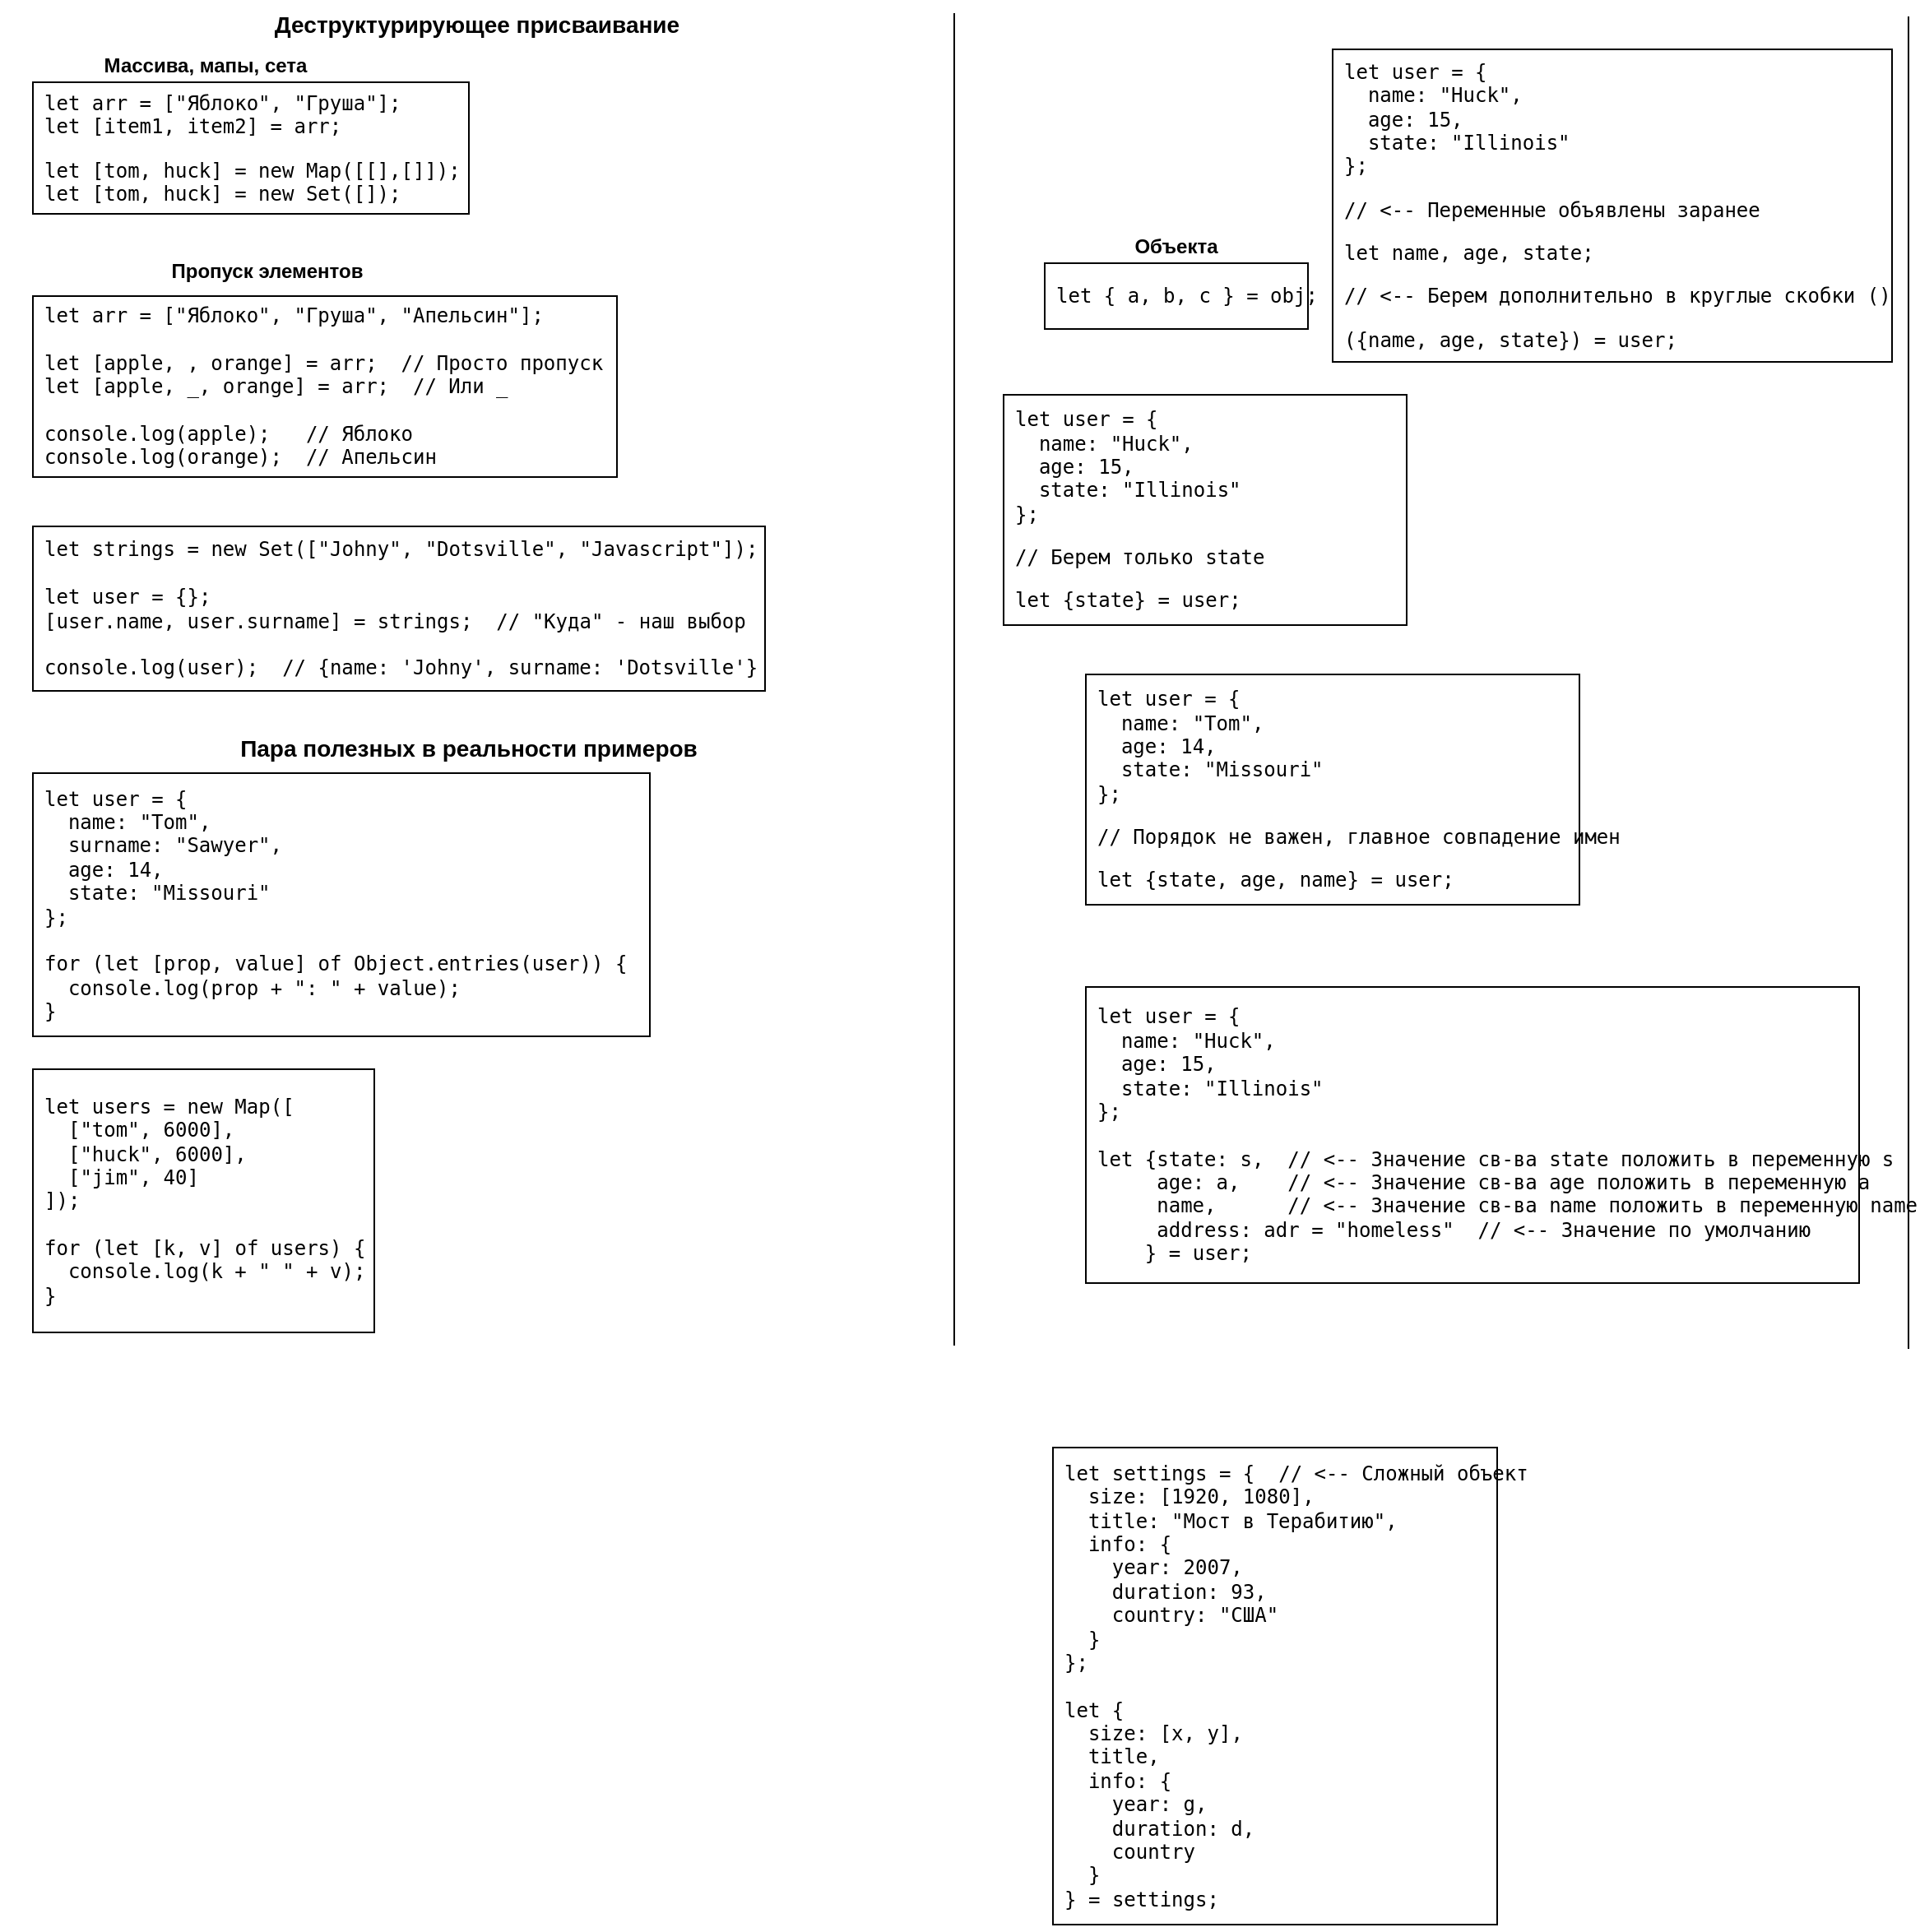 <mxfile version="25.0.2">
  <diagram name="Page-1" id="x5OVkBZsBAx5njldiej8">
    <mxGraphModel dx="1067" dy="831" grid="1" gridSize="10" guides="1" tooltips="1" connect="1" arrows="1" fold="1" page="1" pageScale="1" pageWidth="1169" pageHeight="827" math="0" shadow="0">
      <root>
        <mxCell id="0" />
        <mxCell id="1" parent="0" />
        <mxCell id="4vXi6jlmZL6QnZGHA_IZ-3" value="" style="endArrow=none;html=1;rounded=0;" parent="1" edge="1">
          <mxGeometry width="50" height="50" relative="1" as="geometry">
            <mxPoint x="580" y="818" as="sourcePoint" />
            <mxPoint x="580" y="8" as="targetPoint" />
          </mxGeometry>
        </mxCell>
        <mxCell id="4vXi6jlmZL6QnZGHA_IZ-6" value="&lt;pre&gt;let arr = [&quot;Яблоко&quot;, &quot;Груша&quot;];&lt;br&gt;let [item1, item2] = arr;&lt;br&gt;&lt;/pre&gt;&lt;pre&gt;let [tom, huck] = new Map([[],[]]);&lt;br/&gt;let [tom, huck] = new Set([]);&lt;br&gt;&lt;/pre&gt;" style="rounded=0;whiteSpace=wrap;html=1;align=left;spacingLeft=5;" parent="1" vertex="1">
          <mxGeometry x="20" y="50" width="265" height="80" as="geometry" />
        </mxCell>
        <mxCell id="4vXi6jlmZL6QnZGHA_IZ-8" value="Деструктурирующее присваивание" style="text;html=1;align=center;verticalAlign=middle;whiteSpace=wrap;rounded=0;fontStyle=1;fontSize=14;" parent="1" vertex="1">
          <mxGeometry x="5" width="570" height="30" as="geometry" />
        </mxCell>
        <mxCell id="4vXi6jlmZL6QnZGHA_IZ-9" value="Массива, мапы, сета" style="text;html=1;align=center;verticalAlign=middle;whiteSpace=wrap;rounded=0;fontStyle=1" parent="1" vertex="1">
          <mxGeometry x="20" y="30" width="210" height="20" as="geometry" />
        </mxCell>
        <mxCell id="4vXi6jlmZL6QnZGHA_IZ-13" value="&lt;pre&gt;let arr = [&quot;Яблоко&quot;, &quot;Груша&quot;, &quot;Апельсин&quot;];&lt;br/&gt;&lt;br/&gt;let [apple, , orange] = arr;  // Просто пропуск&lt;br/&gt;let [apple, _, orange] = arr;  // Или _&lt;br/&gt;&lt;br/&gt;console.log(apple);   // Яблоко&lt;br/&gt;console.log(orange);  // Апельсин&lt;br&gt;&lt;/pre&gt;" style="rounded=0;whiteSpace=wrap;html=1;align=left;spacingLeft=5;" parent="1" vertex="1">
          <mxGeometry x="20" y="180" width="355" height="110" as="geometry" />
        </mxCell>
        <mxCell id="4vXi6jlmZL6QnZGHA_IZ-14" value="Пропуск элементов" style="text;html=1;align=center;verticalAlign=middle;whiteSpace=wrap;rounded=0;fontStyle=1" parent="1" vertex="1">
          <mxGeometry x="20" y="150" width="285" height="30" as="geometry" />
        </mxCell>
        <mxCell id="4vXi6jlmZL6QnZGHA_IZ-15" value="&lt;pre&gt;&lt;span class=&quot;pl-k&quot;&gt;let&lt;/span&gt; &lt;span class=&quot;pl-s1&quot;&gt;strings&lt;/span&gt; &lt;span class=&quot;pl-c1&quot;&gt;=&lt;/span&gt; &lt;span class=&quot;pl-k&quot;&gt;new&lt;/span&gt; &lt;span class=&quot;pl-v&quot;&gt;Set&lt;/span&gt;&lt;span class=&quot;pl-kos&quot;&gt;(&lt;/span&gt;&lt;span class=&quot;pl-kos&quot;&gt;[&lt;/span&gt;&lt;span class=&quot;pl-s&quot;&gt;&quot;Johny&quot;&lt;/span&gt;&lt;span class=&quot;pl-kos&quot;&gt;,&lt;/span&gt; &lt;span class=&quot;pl-s&quot;&gt;&quot;Dotsville&quot;&lt;/span&gt;&lt;span class=&quot;pl-kos&quot;&gt;,&lt;/span&gt; &lt;span class=&quot;pl-s&quot;&gt;&quot;Javascript&quot;&lt;/span&gt;&lt;span class=&quot;pl-kos&quot;&gt;]&lt;/span&gt;&lt;span class=&quot;pl-kos&quot;&gt;)&lt;/span&gt;&lt;span class=&quot;pl-kos&quot;&gt;;&lt;/span&gt;&lt;br&gt;&lt;br&gt;&lt;span class=&quot;pl-k&quot;&gt;let&lt;/span&gt; &lt;span class=&quot;pl-s1&quot;&gt;user&lt;/span&gt; &lt;span class=&quot;pl-c1&quot;&gt;=&lt;/span&gt; &lt;span class=&quot;pl-kos&quot;&gt;{&lt;/span&gt;&lt;span class=&quot;pl-kos&quot;&gt;}&lt;/span&gt;&lt;span class=&quot;pl-kos&quot;&gt;;&lt;/span&gt;&lt;br&gt;&lt;span class=&quot;pl-kos&quot;&gt;[&lt;/span&gt;&lt;span class=&quot;pl-s1&quot;&gt;user&lt;/span&gt;&lt;span class=&quot;pl-kos&quot;&gt;.&lt;/span&gt;&lt;span class=&quot;pl-c1&quot;&gt;name&lt;/span&gt;&lt;span class=&quot;pl-kos&quot;&gt;,&lt;/span&gt; &lt;span class=&quot;pl-s1&quot;&gt;user&lt;/span&gt;&lt;span class=&quot;pl-kos&quot;&gt;.&lt;/span&gt;&lt;span class=&quot;pl-c1&quot;&gt;surname&lt;/span&gt;&lt;span class=&quot;pl-kos&quot;&gt;]&lt;/span&gt; &lt;span class=&quot;pl-c1&quot;&gt;=&lt;/span&gt; &lt;span class=&quot;pl-s1&quot;&gt;strings&lt;/span&gt;&lt;span class=&quot;pl-kos&quot;&gt;;  // &quot;Куда&quot; - наш выбор&lt;/span&gt;&lt;br&gt;&lt;br&gt;&lt;span class=&quot;pl-smi&quot;&gt;console&lt;/span&gt;&lt;span class=&quot;pl-kos&quot;&gt;.&lt;/span&gt;&lt;span class=&quot;pl-en&quot;&gt;log&lt;/span&gt;&lt;span class=&quot;pl-kos&quot;&gt;(&lt;/span&gt;&lt;span class=&quot;pl-s1&quot;&gt;user&lt;/span&gt;&lt;span class=&quot;pl-kos&quot;&gt;)&lt;/span&gt;&lt;span class=&quot;pl-kos&quot;&gt;;&lt;/span&gt;  &lt;span class=&quot;pl-c&quot;&gt;// {name: &#39;Johny&#39;, surname: &#39;Dotsville&#39;}&lt;/span&gt;&lt;/pre&gt;" style="rounded=0;whiteSpace=wrap;html=1;align=left;spacingLeft=5;" parent="1" vertex="1">
          <mxGeometry x="20" y="320" width="445" height="100" as="geometry" />
        </mxCell>
        <mxCell id="4vXi6jlmZL6QnZGHA_IZ-16" value="&lt;pre&gt;&lt;span class=&quot;pl-k&quot;&gt;let&lt;/span&gt; &lt;span class=&quot;pl-s1&quot;&gt;user&lt;/span&gt; &lt;span class=&quot;pl-c1&quot;&gt;=&lt;/span&gt; &lt;span class=&quot;pl-kos&quot;&gt;{&lt;/span&gt;&lt;br/&gt;  &lt;span class=&quot;pl-c1&quot;&gt;name&lt;/span&gt;: &lt;span class=&quot;pl-s&quot;&gt;&quot;Tom&quot;&lt;/span&gt;&lt;span class=&quot;pl-kos&quot;&gt;,&lt;/span&gt;&lt;br/&gt;  &lt;span class=&quot;pl-c1&quot;&gt;surname&lt;/span&gt;: &lt;span class=&quot;pl-s&quot;&gt;&quot;Sawyer&quot;&lt;/span&gt;&lt;span class=&quot;pl-kos&quot;&gt;,&lt;/span&gt;&lt;br/&gt;  &lt;span class=&quot;pl-c1&quot;&gt;age&lt;/span&gt;: &lt;span class=&quot;pl-c1&quot;&gt;14&lt;/span&gt;&lt;span class=&quot;pl-kos&quot;&gt;,&lt;/span&gt;&lt;br/&gt;  &lt;span class=&quot;pl-c1&quot;&gt;state&lt;/span&gt;: &lt;span class=&quot;pl-s&quot;&gt;&quot;Missouri&quot;&lt;/span&gt;&lt;br/&gt;&lt;span class=&quot;pl-kos&quot;&gt;}&lt;/span&gt;&lt;span class=&quot;pl-kos&quot;&gt;;&lt;/span&gt;&lt;br/&gt;&lt;br/&gt;&lt;span class=&quot;pl-k&quot;&gt;for&lt;/span&gt; &lt;span class=&quot;pl-kos&quot;&gt;(&lt;/span&gt;&lt;span class=&quot;pl-k&quot;&gt;let&lt;/span&gt; &lt;span class=&quot;pl-kos&quot;&gt;[&lt;/span&gt;&lt;span class=&quot;pl-s1&quot;&gt;prop&lt;/span&gt;&lt;span class=&quot;pl-kos&quot;&gt;,&lt;/span&gt; &lt;span class=&quot;pl-s1&quot;&gt;value&lt;/span&gt;&lt;span class=&quot;pl-kos&quot;&gt;]&lt;/span&gt; &lt;span class=&quot;pl-k&quot;&gt;of&lt;/span&gt; &lt;span class=&quot;pl-v&quot;&gt;Object&lt;/span&gt;&lt;span class=&quot;pl-kos&quot;&gt;.&lt;/span&gt;&lt;span class=&quot;pl-en&quot;&gt;entries&lt;/span&gt;&lt;span class=&quot;pl-kos&quot;&gt;(&lt;/span&gt;&lt;span class=&quot;pl-s1&quot;&gt;user&lt;/span&gt;&lt;span class=&quot;pl-kos&quot;&gt;)&lt;/span&gt;&lt;span class=&quot;pl-kos&quot;&gt;)&lt;/span&gt; &lt;span class=&quot;pl-kos&quot;&gt;{&lt;/span&gt;&lt;br/&gt;  &lt;span class=&quot;pl-smi&quot;&gt;console&lt;/span&gt;&lt;span class=&quot;pl-kos&quot;&gt;.&lt;/span&gt;&lt;span class=&quot;pl-en&quot;&gt;log&lt;/span&gt;&lt;span class=&quot;pl-kos&quot;&gt;(&lt;/span&gt;&lt;span class=&quot;pl-s1&quot;&gt;prop&lt;/span&gt; &lt;span class=&quot;pl-c1&quot;&gt;+&lt;/span&gt; &lt;span class=&quot;pl-s&quot;&gt;&quot;: &quot;&lt;/span&gt; &lt;span class=&quot;pl-c1&quot;&gt;+&lt;/span&gt; &lt;span class=&quot;pl-s1&quot;&gt;value&lt;/span&gt;&lt;span class=&quot;pl-kos&quot;&gt;)&lt;/span&gt;&lt;span class=&quot;pl-kos&quot;&gt;;&lt;/span&gt;&lt;br/&gt;&lt;span class=&quot;pl-kos&quot;&gt;}&lt;/span&gt;&lt;/pre&gt;" style="rounded=0;whiteSpace=wrap;html=1;align=left;spacingLeft=5;" parent="1" vertex="1">
          <mxGeometry x="20" y="470" width="375" height="160" as="geometry" />
        </mxCell>
        <mxCell id="4vXi6jlmZL6QnZGHA_IZ-17" value="&lt;pre&gt;&lt;span class=&quot;pl-k&quot;&gt;let&lt;/span&gt; &lt;span class=&quot;pl-s1&quot;&gt;users&lt;/span&gt; &lt;span class=&quot;pl-c1&quot;&gt;=&lt;/span&gt; &lt;span class=&quot;pl-k&quot;&gt;new&lt;/span&gt; &lt;span class=&quot;pl-v&quot;&gt;Map&lt;/span&gt;&lt;span class=&quot;pl-kos&quot;&gt;(&lt;/span&gt;&lt;span class=&quot;pl-kos&quot;&gt;[&lt;/span&gt;&lt;br/&gt;  &lt;span class=&quot;pl-kos&quot;&gt;[&lt;/span&gt;&lt;span class=&quot;pl-s&quot;&gt;&quot;tom&quot;&lt;/span&gt;&lt;span class=&quot;pl-kos&quot;&gt;,&lt;/span&gt; &lt;span class=&quot;pl-c1&quot;&gt;6000&lt;/span&gt;&lt;span class=&quot;pl-kos&quot;&gt;]&lt;/span&gt;&lt;span class=&quot;pl-kos&quot;&gt;,&lt;/span&gt;&lt;br/&gt;  &lt;span class=&quot;pl-kos&quot;&gt;[&lt;/span&gt;&lt;span class=&quot;pl-s&quot;&gt;&quot;huck&quot;&lt;/span&gt;&lt;span class=&quot;pl-kos&quot;&gt;,&lt;/span&gt; &lt;span class=&quot;pl-c1&quot;&gt;6000&lt;/span&gt;&lt;span class=&quot;pl-kos&quot;&gt;]&lt;/span&gt;&lt;span class=&quot;pl-kos&quot;&gt;,&lt;/span&gt;&lt;br/&gt;  &lt;span class=&quot;pl-kos&quot;&gt;[&lt;/span&gt;&lt;span class=&quot;pl-s&quot;&gt;&quot;jim&quot;&lt;/span&gt;&lt;span class=&quot;pl-kos&quot;&gt;,&lt;/span&gt; &lt;span class=&quot;pl-c1&quot;&gt;40&lt;/span&gt;&lt;span class=&quot;pl-kos&quot;&gt;]&lt;/span&gt;&lt;br/&gt;&lt;span class=&quot;pl-kos&quot;&gt;]&lt;/span&gt;&lt;span class=&quot;pl-kos&quot;&gt;)&lt;/span&gt;&lt;span class=&quot;pl-kos&quot;&gt;;&lt;/span&gt;&lt;br/&gt;&lt;br/&gt;&lt;span class=&quot;pl-k&quot;&gt;for&lt;/span&gt; &lt;span class=&quot;pl-kos&quot;&gt;(&lt;/span&gt;&lt;span class=&quot;pl-k&quot;&gt;let&lt;/span&gt; &lt;span class=&quot;pl-kos&quot;&gt;[&lt;/span&gt;&lt;span class=&quot;pl-s1&quot;&gt;k&lt;/span&gt;&lt;span class=&quot;pl-kos&quot;&gt;,&lt;/span&gt; &lt;span class=&quot;pl-s1&quot;&gt;v&lt;/span&gt;&lt;span class=&quot;pl-kos&quot;&gt;]&lt;/span&gt; &lt;span class=&quot;pl-k&quot;&gt;of&lt;/span&gt; &lt;span class=&quot;pl-s1&quot;&gt;users&lt;/span&gt;&lt;span class=&quot;pl-kos&quot;&gt;)&lt;/span&gt; &lt;span class=&quot;pl-kos&quot;&gt;{&lt;/span&gt;&lt;br/&gt;  &lt;span class=&quot;pl-smi&quot;&gt;console&lt;/span&gt;&lt;span class=&quot;pl-kos&quot;&gt;.&lt;/span&gt;&lt;span class=&quot;pl-en&quot;&gt;log&lt;/span&gt;&lt;span class=&quot;pl-kos&quot;&gt;(&lt;/span&gt;&lt;span class=&quot;pl-s1&quot;&gt;k&lt;/span&gt; &lt;span class=&quot;pl-c1&quot;&gt;+&lt;/span&gt; &lt;span class=&quot;pl-s&quot;&gt;&quot; &quot;&lt;/span&gt; &lt;span class=&quot;pl-c1&quot;&gt;+&lt;/span&gt; &lt;span class=&quot;pl-s1&quot;&gt;v&lt;/span&gt;&lt;span class=&quot;pl-kos&quot;&gt;)&lt;/span&gt;&lt;span class=&quot;pl-kos&quot;&gt;;&lt;/span&gt;&lt;br/&gt;&lt;span class=&quot;pl-kos&quot;&gt;}&lt;/span&gt;&lt;/pre&gt;" style="rounded=0;whiteSpace=wrap;html=1;align=left;spacingLeft=5;" parent="1" vertex="1">
          <mxGeometry x="20" y="650" width="207.5" height="160" as="geometry" />
        </mxCell>
        <mxCell id="4vXi6jlmZL6QnZGHA_IZ-19" value="" style="endArrow=none;html=1;rounded=0;" parent="1" edge="1">
          <mxGeometry width="50" height="50" relative="1" as="geometry">
            <mxPoint x="1160" y="820" as="sourcePoint" />
            <mxPoint x="1160" y="10" as="targetPoint" />
          </mxGeometry>
        </mxCell>
        <mxCell id="4vXi6jlmZL6QnZGHA_IZ-20" value="&lt;pre&gt;let { a, b, c } = obj;&lt;br&gt;&lt;/pre&gt;" style="rounded=0;whiteSpace=wrap;html=1;align=left;spacingLeft=5;" parent="1" vertex="1">
          <mxGeometry x="635" y="160" width="160" height="40" as="geometry" />
        </mxCell>
        <mxCell id="4vXi6jlmZL6QnZGHA_IZ-22" value="Объекта" style="text;html=1;align=center;verticalAlign=middle;whiteSpace=wrap;rounded=0;fontStyle=1" parent="1" vertex="1">
          <mxGeometry x="635" y="140" width="160" height="20" as="geometry" />
        </mxCell>
        <mxCell id="4vXi6jlmZL6QnZGHA_IZ-23" value="&lt;pre&gt;&lt;span class=&quot;pl-k&quot;&gt;let&lt;/span&gt; &lt;span class=&quot;pl-s1&quot;&gt;user&lt;/span&gt; &lt;span class=&quot;pl-c1&quot;&gt;=&lt;/span&gt; &lt;span class=&quot;pl-kos&quot;&gt;{&lt;/span&gt;&lt;br&gt;  &lt;span class=&quot;pl-c1&quot;&gt;name&lt;/span&gt;: &lt;span class=&quot;pl-s&quot;&gt;&quot;Tom&quot;&lt;/span&gt;&lt;span class=&quot;pl-kos&quot;&gt;,&lt;/span&gt;&lt;br&gt;  &lt;span class=&quot;pl-c1&quot;&gt;age&lt;/span&gt;: &lt;span class=&quot;pl-c1&quot;&gt;14&lt;/span&gt;&lt;span class=&quot;pl-kos&quot;&gt;,&lt;/span&gt;&lt;br&gt;  &lt;span class=&quot;pl-c1&quot;&gt;state&lt;/span&gt;: &lt;span class=&quot;pl-s&quot;&gt;&quot;Missouri&quot;&lt;/span&gt;&lt;br&gt;&lt;span class=&quot;pl-kos&quot;&gt;}&lt;/span&gt;&lt;span class=&quot;pl-kos&quot;&gt;;&lt;/span&gt;&lt;br&gt;&lt;pre&gt;&lt;span class=&quot;pl-c&quot;&gt;// Порядок не важен, главное совпадение имен&lt;/span&gt;&lt;/pre&gt;&lt;span class=&quot;pl-k&quot;&gt;let&lt;/span&gt; &lt;span class=&quot;pl-kos&quot;&gt;{&lt;/span&gt;state&lt;span class=&quot;pl-kos&quot;&gt;,&lt;/span&gt; age&lt;span class=&quot;pl-kos&quot;&gt;,&lt;/span&gt; name&lt;span class=&quot;pl-kos&quot;&gt;}&lt;/span&gt; &lt;span class=&quot;pl-c1&quot;&gt;=&lt;/span&gt; &lt;span class=&quot;pl-s1&quot;&gt;user&lt;/span&gt;&lt;span class=&quot;pl-kos&quot;&gt;;&lt;/span&gt;&lt;/pre&gt;" style="rounded=0;whiteSpace=wrap;html=1;align=left;spacingLeft=5;" parent="1" vertex="1">
          <mxGeometry x="660" y="410" width="300" height="140" as="geometry" />
        </mxCell>
        <mxCell id="4vXi6jlmZL6QnZGHA_IZ-24" value="&lt;pre&gt;&lt;span class=&quot;pl-k&quot;&gt;let&lt;/span&gt; &lt;span class=&quot;pl-s1&quot;&gt;user&lt;/span&gt; &lt;span class=&quot;pl-c1&quot;&gt;=&lt;/span&gt; &lt;span class=&quot;pl-kos&quot;&gt;{&lt;/span&gt;&lt;br/&gt;  &lt;span class=&quot;pl-c1&quot;&gt;name&lt;/span&gt;: &lt;span class=&quot;pl-s&quot;&gt;&quot;Huck&quot;&lt;/span&gt;&lt;span class=&quot;pl-kos&quot;&gt;,&lt;/span&gt;&lt;br/&gt;  &lt;span class=&quot;pl-c1&quot;&gt;age&lt;/span&gt;: &lt;span class=&quot;pl-c1&quot;&gt;15&lt;/span&gt;&lt;span class=&quot;pl-kos&quot;&gt;,&lt;/span&gt;&lt;br/&gt;  &lt;span class=&quot;pl-c1&quot;&gt;state&lt;/span&gt;: &lt;span class=&quot;pl-s&quot;&gt;&quot;Illinois&quot;&lt;/span&gt;&lt;br/&gt;&lt;span class=&quot;pl-kos&quot;&gt;}&lt;/span&gt;&lt;span class=&quot;pl-kos&quot;&gt;;&lt;/span&gt;&lt;br/&gt;&lt;br/&gt;&lt;span class=&quot;pl-k&quot;&gt;let&lt;/span&gt; &lt;span class=&quot;pl-kos&quot;&gt;{&lt;/span&gt;&lt;span class=&quot;pl-c1&quot;&gt;state&lt;/span&gt;: &lt;span class=&quot;pl-s1&quot;&gt;s&lt;/span&gt;&lt;span class=&quot;pl-kos&quot;&gt;,&lt;/span&gt;  &lt;span class=&quot;pl-c&quot;&gt;// &amp;lt;-- Значение св-ва state положить в переменную s&lt;/span&gt;&lt;br/&gt;     &lt;span class=&quot;pl-c1&quot;&gt;age&lt;/span&gt;: &lt;span class=&quot;pl-s1&quot;&gt;a&lt;/span&gt;&lt;span class=&quot;pl-kos&quot;&gt;,&lt;/span&gt;    &lt;span class=&quot;pl-c&quot;&gt;// &amp;lt;-- Значение св-ва age положить в переменную a&lt;/span&gt;&lt;br/&gt;     name&lt;span class=&quot;pl-kos&quot;&gt;,&lt;/span&gt;      &lt;span class=&quot;pl-c&quot;&gt;// &amp;lt;-- Значение св-ва name положить в переменную name&lt;/span&gt;&lt;br/&gt;     &lt;span class=&quot;pl-c1&quot;&gt;address&lt;/span&gt;: &lt;span class=&quot;pl-s1&quot;&gt;adr&lt;/span&gt; &lt;span class=&quot;pl-c1&quot;&gt;=&lt;/span&gt; &lt;span class=&quot;pl-s&quot;&gt;&quot;homeless&quot;&lt;/span&gt;  &lt;span class=&quot;pl-c&quot;&gt;// &amp;lt;-- Значение по умолчанию&lt;/span&gt;&lt;br/&gt;    &lt;span class=&quot;pl-kos&quot;&gt;}&lt;/span&gt; &lt;span class=&quot;pl-c1&quot;&gt;=&lt;/span&gt; &lt;span class=&quot;pl-s1&quot;&gt;user&lt;/span&gt;&lt;span class=&quot;pl-kos&quot;&gt;;&lt;/span&gt;&lt;/pre&gt;" style="rounded=0;whiteSpace=wrap;html=1;align=left;spacingLeft=5;" parent="1" vertex="1">
          <mxGeometry x="660" y="600" width="470" height="180" as="geometry" />
        </mxCell>
        <mxCell id="4vXi6jlmZL6QnZGHA_IZ-25" value="&lt;pre&gt;&lt;span class=&quot;pl-k&quot;&gt;let&lt;/span&gt; &lt;span class=&quot;pl-s1&quot;&gt;user&lt;/span&gt; &lt;span class=&quot;pl-c1&quot;&gt;=&lt;/span&gt; &lt;span class=&quot;pl-kos&quot;&gt;{&lt;/span&gt;&lt;br&gt;  &lt;span class=&quot;pl-c1&quot;&gt;name&lt;/span&gt;: &lt;span class=&quot;pl-s&quot;&gt;&quot;Huck&quot;&lt;/span&gt;&lt;span class=&quot;pl-kos&quot;&gt;,&lt;/span&gt;&lt;br&gt;  &lt;span class=&quot;pl-c1&quot;&gt;age&lt;/span&gt;: &lt;span class=&quot;pl-c1&quot;&gt;15&lt;/span&gt;&lt;span class=&quot;pl-kos&quot;&gt;,&lt;/span&gt;&lt;br&gt;  &lt;span class=&quot;pl-c1&quot;&gt;state&lt;/span&gt;: &lt;span class=&quot;pl-s&quot;&gt;&quot;Illinois&quot;&lt;/span&gt;&lt;br&gt;&lt;span class=&quot;pl-kos&quot;&gt;}&lt;/span&gt;&lt;span class=&quot;pl-kos&quot;&gt;;&lt;/span&gt;&lt;br&gt;&lt;pre&gt;&lt;span class=&quot;pl-c&quot;&gt;// Берем только state&lt;/span&gt;&lt;/pre&gt;&lt;span class=&quot;pl-k&quot;&gt;let&lt;/span&gt; &lt;span class=&quot;pl-kos&quot;&gt;{&lt;/span&gt;state&lt;span class=&quot;pl-kos&quot;&gt;}&lt;/span&gt; &lt;span class=&quot;pl-c1&quot;&gt;=&lt;/span&gt; &lt;span class=&quot;pl-s1&quot;&gt;user&lt;/span&gt;&lt;span class=&quot;pl-kos&quot;&gt;;&lt;/span&gt;&lt;br&gt;&lt;/pre&gt;" style="rounded=0;whiteSpace=wrap;html=1;align=left;spacingLeft=5;" parent="1" vertex="1">
          <mxGeometry x="610" y="240" width="245" height="140" as="geometry" />
        </mxCell>
        <mxCell id="4vXi6jlmZL6QnZGHA_IZ-26" value="&lt;pre&gt;&lt;span class=&quot;pl-k&quot;&gt;let&lt;/span&gt; &lt;span class=&quot;pl-s1&quot;&gt;user&lt;/span&gt; &lt;span class=&quot;pl-c1&quot;&gt;=&lt;/span&gt; &lt;span class=&quot;pl-kos&quot;&gt;{&lt;/span&gt;&lt;br/&gt;  &lt;span class=&quot;pl-c1&quot;&gt;name&lt;/span&gt;: &lt;span class=&quot;pl-s&quot;&gt;&quot;Huck&quot;&lt;/span&gt;&lt;span class=&quot;pl-kos&quot;&gt;,&lt;/span&gt;&lt;br/&gt;  &lt;span class=&quot;pl-c1&quot;&gt;age&lt;/span&gt;: &lt;span class=&quot;pl-c1&quot;&gt;15&lt;/span&gt;&lt;span class=&quot;pl-kos&quot;&gt;,&lt;/span&gt;&lt;br/&gt;  &lt;span class=&quot;pl-c1&quot;&gt;state&lt;/span&gt;: &lt;span class=&quot;pl-s&quot;&gt;&quot;Illinois&quot;&lt;/span&gt;&lt;br/&gt;&lt;span class=&quot;pl-kos&quot;&gt;}&lt;/span&gt;&lt;span class=&quot;pl-kos&quot;&gt;;&lt;/span&gt;&lt;br/&gt;&lt;pre&gt;&lt;span class=&quot;pl-c&quot;&gt;// &amp;lt;-- Переменные объявлены заранее&lt;/span&gt;&lt;/pre&gt;&lt;span class=&quot;pl-k&quot;&gt;let&lt;/span&gt; &lt;span class=&quot;pl-s1&quot;&gt;name&lt;/span&gt;&lt;span class=&quot;pl-kos&quot;&gt;,&lt;/span&gt; &lt;span class=&quot;pl-s1&quot;&gt;age&lt;/span&gt;&lt;span class=&quot;pl-kos&quot;&gt;,&lt;/span&gt; &lt;span class=&quot;pl-s1&quot;&gt;state&lt;/span&gt;&lt;span class=&quot;pl-kos&quot;&gt;;&lt;/span&gt;  &lt;br/&gt;&lt;pre&gt;&lt;span class=&quot;pl-c&quot;&gt;// &amp;lt;-- Берем дополнительно в круглые скобки ()&lt;/span&gt;&lt;/pre&gt;&lt;span class=&quot;pl-kos&quot;&gt;(&lt;/span&gt;&lt;span class=&quot;pl-kos&quot;&gt;{&lt;/span&gt;name&lt;span class=&quot;pl-kos&quot;&gt;,&lt;/span&gt; age&lt;span class=&quot;pl-kos&quot;&gt;,&lt;/span&gt; state&lt;span class=&quot;pl-kos&quot;&gt;}&lt;/span&gt;&lt;span class=&quot;pl-kos&quot;&gt;)&lt;/span&gt; &lt;span class=&quot;pl-c1&quot;&gt;=&lt;/span&gt; &lt;span class=&quot;pl-s1&quot;&gt;user&lt;/span&gt;&lt;span class=&quot;pl-kos&quot;&gt;;&lt;/span&gt;  &lt;/pre&gt;" style="rounded=0;whiteSpace=wrap;html=1;align=left;spacingLeft=5;" parent="1" vertex="1">
          <mxGeometry x="810" y="30" width="340" height="190" as="geometry" />
        </mxCell>
        <mxCell id="4vXi6jlmZL6QnZGHA_IZ-27" value="&lt;pre&gt;&lt;span class=&quot;pl-k&quot;&gt;let&lt;/span&gt; &lt;span class=&quot;pl-s1&quot;&gt;settings&lt;/span&gt; &lt;span class=&quot;pl-c1&quot;&gt;=&lt;/span&gt; &lt;span class=&quot;pl-kos&quot;&gt;{&lt;/span&gt;  &lt;span class=&quot;pl-c&quot;&gt;// &amp;lt;-- Сложный объект&lt;/span&gt;&lt;br&gt;  &lt;span class=&quot;pl-c1&quot;&gt;size&lt;/span&gt;: &lt;span class=&quot;pl-kos&quot;&gt;[&lt;/span&gt;&lt;span class=&quot;pl-c1&quot;&gt;1920&lt;/span&gt;&lt;span class=&quot;pl-kos&quot;&gt;,&lt;/span&gt; &lt;span class=&quot;pl-c1&quot;&gt;1080&lt;/span&gt;&lt;span class=&quot;pl-kos&quot;&gt;]&lt;/span&gt;&lt;span class=&quot;pl-kos&quot;&gt;,&lt;/span&gt;&lt;br&gt;  &lt;span class=&quot;pl-c1&quot;&gt;title&lt;/span&gt;: &lt;span class=&quot;pl-s&quot;&gt;&quot;Мост в Терабитию&quot;&lt;/span&gt;&lt;span class=&quot;pl-kos&quot;&gt;,&lt;/span&gt;&lt;br&gt;  &lt;span class=&quot;pl-c1&quot;&gt;info&lt;/span&gt;: &lt;span class=&quot;pl-kos&quot;&gt;{&lt;/span&gt;&lt;br&gt;    &lt;span class=&quot;pl-c1&quot;&gt;year&lt;/span&gt;: &lt;span class=&quot;pl-c1&quot;&gt;2007&lt;/span&gt;&lt;span class=&quot;pl-kos&quot;&gt;,&lt;/span&gt;&lt;br&gt;    &lt;span class=&quot;pl-c1&quot;&gt;duration&lt;/span&gt;: &lt;span class=&quot;pl-c1&quot;&gt;93&lt;/span&gt;&lt;span class=&quot;pl-kos&quot;&gt;,&lt;/span&gt;&lt;br&gt;    &lt;span class=&quot;pl-c1&quot;&gt;country&lt;/span&gt;: &lt;span class=&quot;pl-s&quot;&gt;&quot;США&quot;&lt;/span&gt;&lt;br&gt;  &lt;span class=&quot;pl-kos&quot;&gt;}&lt;/span&gt;&lt;br&gt;&lt;span class=&quot;pl-kos&quot;&gt;}&lt;/span&gt;&lt;span class=&quot;pl-kos&quot;&gt;;&lt;/span&gt;&lt;br&gt;&lt;br&gt;&lt;span class=&quot;pl-k&quot;&gt;let&lt;/span&gt; &lt;span class=&quot;pl-kos&quot;&gt;{&lt;/span&gt;&lt;br&gt;  &lt;span class=&quot;pl-c1&quot;&gt;size&lt;/span&gt;: &lt;span class=&quot;pl-kos&quot;&gt;[&lt;/span&gt;&lt;span class=&quot;pl-s1&quot;&gt;x&lt;/span&gt;&lt;span class=&quot;pl-kos&quot;&gt;,&lt;/span&gt; &lt;span class=&quot;pl-s1&quot;&gt;y&lt;/span&gt;&lt;span class=&quot;pl-kos&quot;&gt;]&lt;/span&gt;&lt;span class=&quot;pl-kos&quot;&gt;,&lt;/span&gt;&lt;br&gt;  title&lt;span class=&quot;pl-kos&quot;&gt;,&lt;/span&gt;&lt;br&gt;  &lt;span class=&quot;pl-c1&quot;&gt;info&lt;/span&gt;: &lt;span class=&quot;pl-kos&quot;&gt;{&lt;/span&gt;&lt;br&gt;    &lt;span class=&quot;pl-c1&quot;&gt;year&lt;/span&gt;: &lt;span class=&quot;pl-s1&quot;&gt;g&lt;/span&gt;&lt;span class=&quot;pl-kos&quot;&gt;,&lt;/span&gt;&lt;br&gt;    &lt;span class=&quot;pl-c1&quot;&gt;duration&lt;/span&gt;: &lt;span class=&quot;pl-s1&quot;&gt;d&lt;/span&gt;&lt;span class=&quot;pl-kos&quot;&gt;,&lt;/span&gt;&lt;br&gt;    country&lt;br&gt;  &lt;span class=&quot;pl-kos&quot;&gt;}&lt;/span&gt;&lt;br&gt;&lt;span class=&quot;pl-kos&quot;&gt;}&lt;/span&gt; &lt;span class=&quot;pl-c1&quot;&gt;=&lt;/span&gt; &lt;span class=&quot;pl-s1&quot;&gt;settings&lt;/span&gt;&lt;span class=&quot;pl-kos&quot;&gt;;&lt;/span&gt;&lt;/pre&gt;" style="rounded=0;whiteSpace=wrap;html=1;align=left;spacingLeft=5;" parent="1" vertex="1">
          <mxGeometry x="640" y="880" width="270" height="290" as="geometry" />
        </mxCell>
        <mxCell id="ST1xj_VvGFAQejWcp1LJ-1" value="Пара полезных в реальности примеров" style="text;html=1;align=center;verticalAlign=middle;whiteSpace=wrap;rounded=0;fontStyle=1;fontSize=14;" vertex="1" parent="1">
          <mxGeometry y="440" width="570" height="30" as="geometry" />
        </mxCell>
      </root>
    </mxGraphModel>
  </diagram>
</mxfile>
